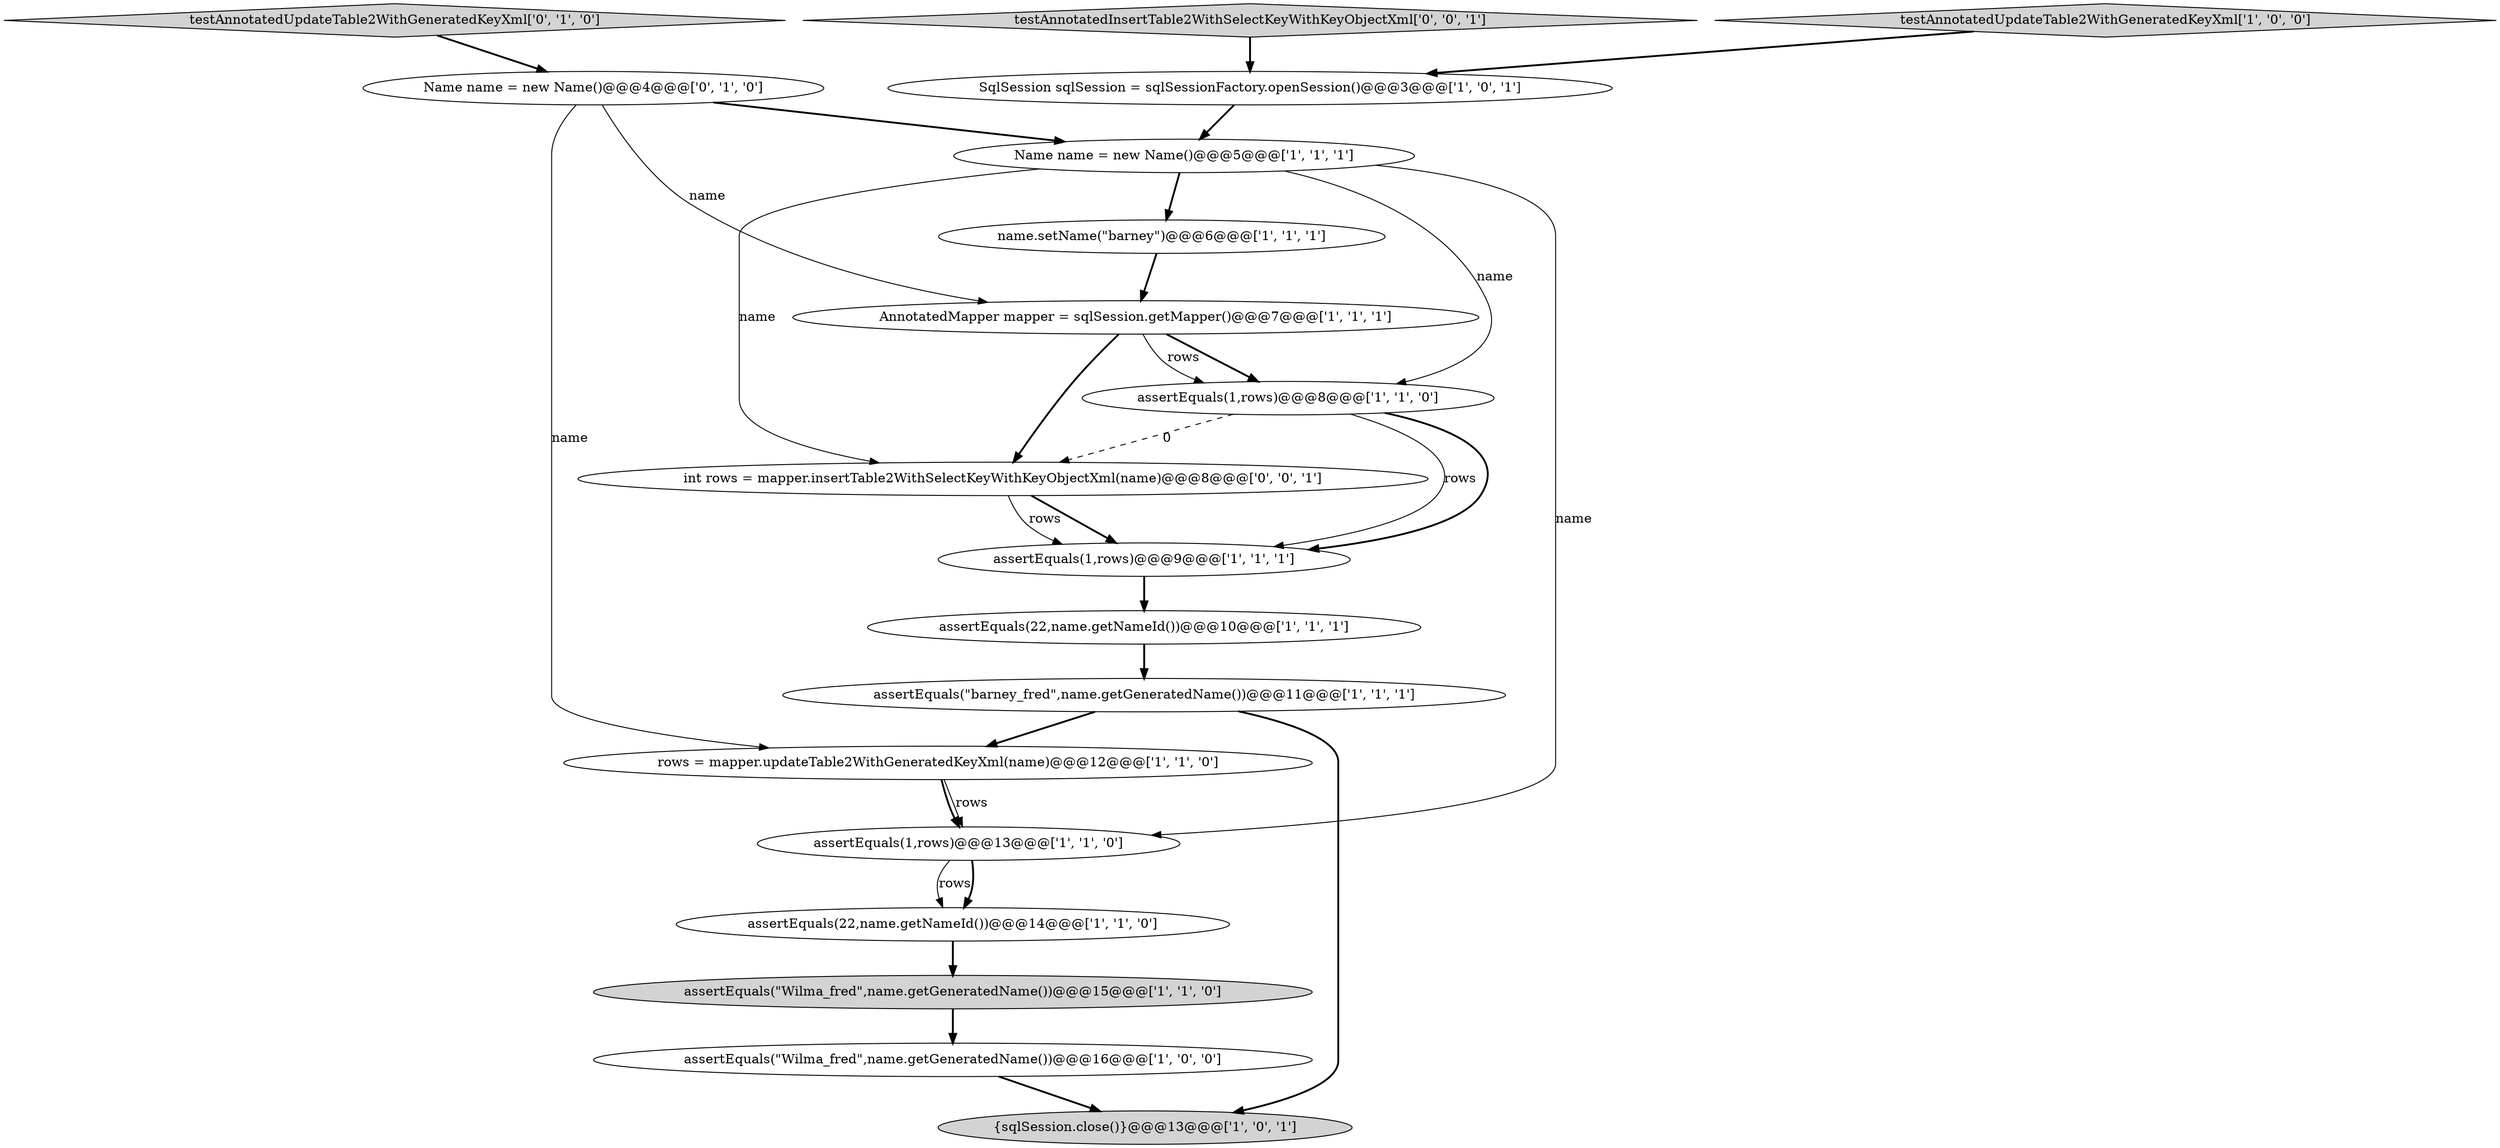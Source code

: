 digraph {
7 [style = filled, label = "testAnnotatedUpdateTable2WithGeneratedKeyXml['1', '0', '0']", fillcolor = lightgray, shape = diamond image = "AAA0AAABBB1BBB"];
6 [style = filled, label = "assertEquals(1,rows)@@@8@@@['1', '1', '0']", fillcolor = white, shape = ellipse image = "AAA0AAABBB1BBB"];
8 [style = filled, label = "assertEquals(1,rows)@@@9@@@['1', '1', '1']", fillcolor = white, shape = ellipse image = "AAA0AAABBB1BBB"];
17 [style = filled, label = "int rows = mapper.insertTable2WithSelectKeyWithKeyObjectXml(name)@@@8@@@['0', '0', '1']", fillcolor = white, shape = ellipse image = "AAA0AAABBB3BBB"];
3 [style = filled, label = "AnnotatedMapper mapper = sqlSession.getMapper()@@@7@@@['1', '1', '1']", fillcolor = white, shape = ellipse image = "AAA0AAABBB1BBB"];
18 [style = filled, label = "testAnnotatedInsertTable2WithSelectKeyWithKeyObjectXml['0', '0', '1']", fillcolor = lightgray, shape = diamond image = "AAA0AAABBB3BBB"];
4 [style = filled, label = "assertEquals(\"Wilma_fred\",name.getGeneratedName())@@@15@@@['1', '1', '0']", fillcolor = lightgray, shape = ellipse image = "AAA0AAABBB1BBB"];
9 [style = filled, label = "assertEquals(22,name.getNameId())@@@10@@@['1', '1', '1']", fillcolor = white, shape = ellipse image = "AAA0AAABBB1BBB"];
2 [style = filled, label = "SqlSession sqlSession = sqlSessionFactory.openSession()@@@3@@@['1', '0', '1']", fillcolor = white, shape = ellipse image = "AAA0AAABBB1BBB"];
12 [style = filled, label = "name.setName(\"barney\")@@@6@@@['1', '1', '1']", fillcolor = white, shape = ellipse image = "AAA0AAABBB1BBB"];
0 [style = filled, label = "{sqlSession.close()}@@@13@@@['1', '0', '1']", fillcolor = lightgray, shape = ellipse image = "AAA0AAABBB1BBB"];
11 [style = filled, label = "assertEquals(\"Wilma_fred\",name.getGeneratedName())@@@16@@@['1', '0', '0']", fillcolor = white, shape = ellipse image = "AAA0AAABBB1BBB"];
14 [style = filled, label = "rows = mapper.updateTable2WithGeneratedKeyXml(name)@@@12@@@['1', '1', '0']", fillcolor = white, shape = ellipse image = "AAA0AAABBB1BBB"];
15 [style = filled, label = "Name name = new Name()@@@4@@@['0', '1', '0']", fillcolor = white, shape = ellipse image = "AAA0AAABBB2BBB"];
13 [style = filled, label = "assertEquals(\"barney_fred\",name.getGeneratedName())@@@11@@@['1', '1', '1']", fillcolor = white, shape = ellipse image = "AAA0AAABBB1BBB"];
5 [style = filled, label = "assertEquals(1,rows)@@@13@@@['1', '1', '0']", fillcolor = white, shape = ellipse image = "AAA0AAABBB1BBB"];
10 [style = filled, label = "Name name = new Name()@@@5@@@['1', '1', '1']", fillcolor = white, shape = ellipse image = "AAA0AAABBB1BBB"];
1 [style = filled, label = "assertEquals(22,name.getNameId())@@@14@@@['1', '1', '0']", fillcolor = white, shape = ellipse image = "AAA0AAABBB1BBB"];
16 [style = filled, label = "testAnnotatedUpdateTable2WithGeneratedKeyXml['0', '1', '0']", fillcolor = lightgray, shape = diamond image = "AAA0AAABBB2BBB"];
17->8 [style = bold, label=""];
16->15 [style = bold, label=""];
5->1 [style = solid, label="rows"];
1->4 [style = bold, label=""];
15->10 [style = bold, label=""];
15->14 [style = solid, label="name"];
17->8 [style = solid, label="rows"];
10->6 [style = solid, label="name"];
14->5 [style = bold, label=""];
6->8 [style = solid, label="rows"];
3->6 [style = bold, label=""];
6->17 [style = dashed, label="0"];
18->2 [style = bold, label=""];
2->10 [style = bold, label=""];
10->5 [style = solid, label="name"];
5->1 [style = bold, label=""];
14->5 [style = solid, label="rows"];
11->0 [style = bold, label=""];
10->12 [style = bold, label=""];
7->2 [style = bold, label=""];
6->8 [style = bold, label=""];
15->3 [style = solid, label="name"];
8->9 [style = bold, label=""];
3->17 [style = bold, label=""];
12->3 [style = bold, label=""];
4->11 [style = bold, label=""];
3->6 [style = solid, label="rows"];
13->14 [style = bold, label=""];
13->0 [style = bold, label=""];
9->13 [style = bold, label=""];
10->17 [style = solid, label="name"];
}
